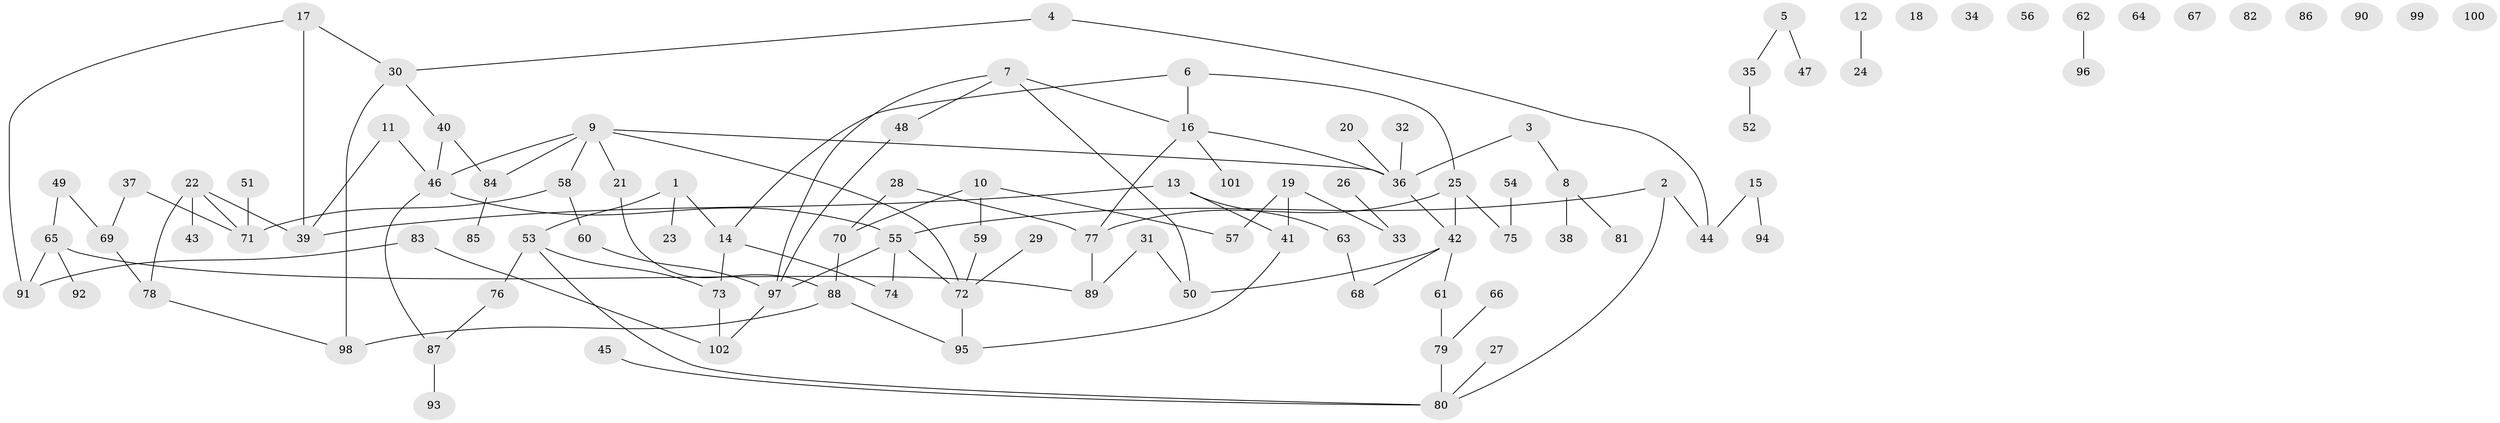 // Generated by graph-tools (version 1.1) at 2025/00/03/09/25 03:00:44]
// undirected, 102 vertices, 118 edges
graph export_dot {
graph [start="1"]
  node [color=gray90,style=filled];
  1;
  2;
  3;
  4;
  5;
  6;
  7;
  8;
  9;
  10;
  11;
  12;
  13;
  14;
  15;
  16;
  17;
  18;
  19;
  20;
  21;
  22;
  23;
  24;
  25;
  26;
  27;
  28;
  29;
  30;
  31;
  32;
  33;
  34;
  35;
  36;
  37;
  38;
  39;
  40;
  41;
  42;
  43;
  44;
  45;
  46;
  47;
  48;
  49;
  50;
  51;
  52;
  53;
  54;
  55;
  56;
  57;
  58;
  59;
  60;
  61;
  62;
  63;
  64;
  65;
  66;
  67;
  68;
  69;
  70;
  71;
  72;
  73;
  74;
  75;
  76;
  77;
  78;
  79;
  80;
  81;
  82;
  83;
  84;
  85;
  86;
  87;
  88;
  89;
  90;
  91;
  92;
  93;
  94;
  95;
  96;
  97;
  98;
  99;
  100;
  101;
  102;
  1 -- 14;
  1 -- 23;
  1 -- 53;
  2 -- 44;
  2 -- 55;
  2 -- 80;
  3 -- 8;
  3 -- 36;
  4 -- 30;
  4 -- 44;
  5 -- 35;
  5 -- 47;
  6 -- 14;
  6 -- 16;
  6 -- 25;
  7 -- 16;
  7 -- 48;
  7 -- 50;
  7 -- 97;
  8 -- 38;
  8 -- 81;
  9 -- 21;
  9 -- 36;
  9 -- 46;
  9 -- 58;
  9 -- 72;
  9 -- 84;
  10 -- 57;
  10 -- 59;
  10 -- 70;
  11 -- 39;
  11 -- 46;
  12 -- 24;
  13 -- 39;
  13 -- 41;
  13 -- 63;
  14 -- 73;
  14 -- 74;
  15 -- 44;
  15 -- 94;
  16 -- 36;
  16 -- 77;
  16 -- 101;
  17 -- 30;
  17 -- 39;
  17 -- 91;
  19 -- 33;
  19 -- 41;
  19 -- 57;
  20 -- 36;
  21 -- 88;
  22 -- 39;
  22 -- 43;
  22 -- 71;
  22 -- 78;
  25 -- 42;
  25 -- 75;
  25 -- 77;
  26 -- 33;
  27 -- 80;
  28 -- 70;
  28 -- 77;
  29 -- 72;
  30 -- 40;
  30 -- 98;
  31 -- 50;
  31 -- 89;
  32 -- 36;
  35 -- 52;
  36 -- 42;
  37 -- 69;
  37 -- 71;
  40 -- 46;
  40 -- 84;
  41 -- 95;
  42 -- 50;
  42 -- 61;
  42 -- 68;
  45 -- 80;
  46 -- 55;
  46 -- 87;
  48 -- 97;
  49 -- 65;
  49 -- 69;
  51 -- 71;
  53 -- 73;
  53 -- 76;
  53 -- 80;
  54 -- 75;
  55 -- 72;
  55 -- 74;
  55 -- 97;
  58 -- 60;
  58 -- 71;
  59 -- 72;
  60 -- 97;
  61 -- 79;
  62 -- 96;
  63 -- 68;
  65 -- 89;
  65 -- 91;
  65 -- 92;
  66 -- 79;
  69 -- 78;
  70 -- 88;
  72 -- 95;
  73 -- 102;
  76 -- 87;
  77 -- 89;
  78 -- 98;
  79 -- 80;
  83 -- 91;
  83 -- 102;
  84 -- 85;
  87 -- 93;
  88 -- 95;
  88 -- 98;
  97 -- 102;
}

